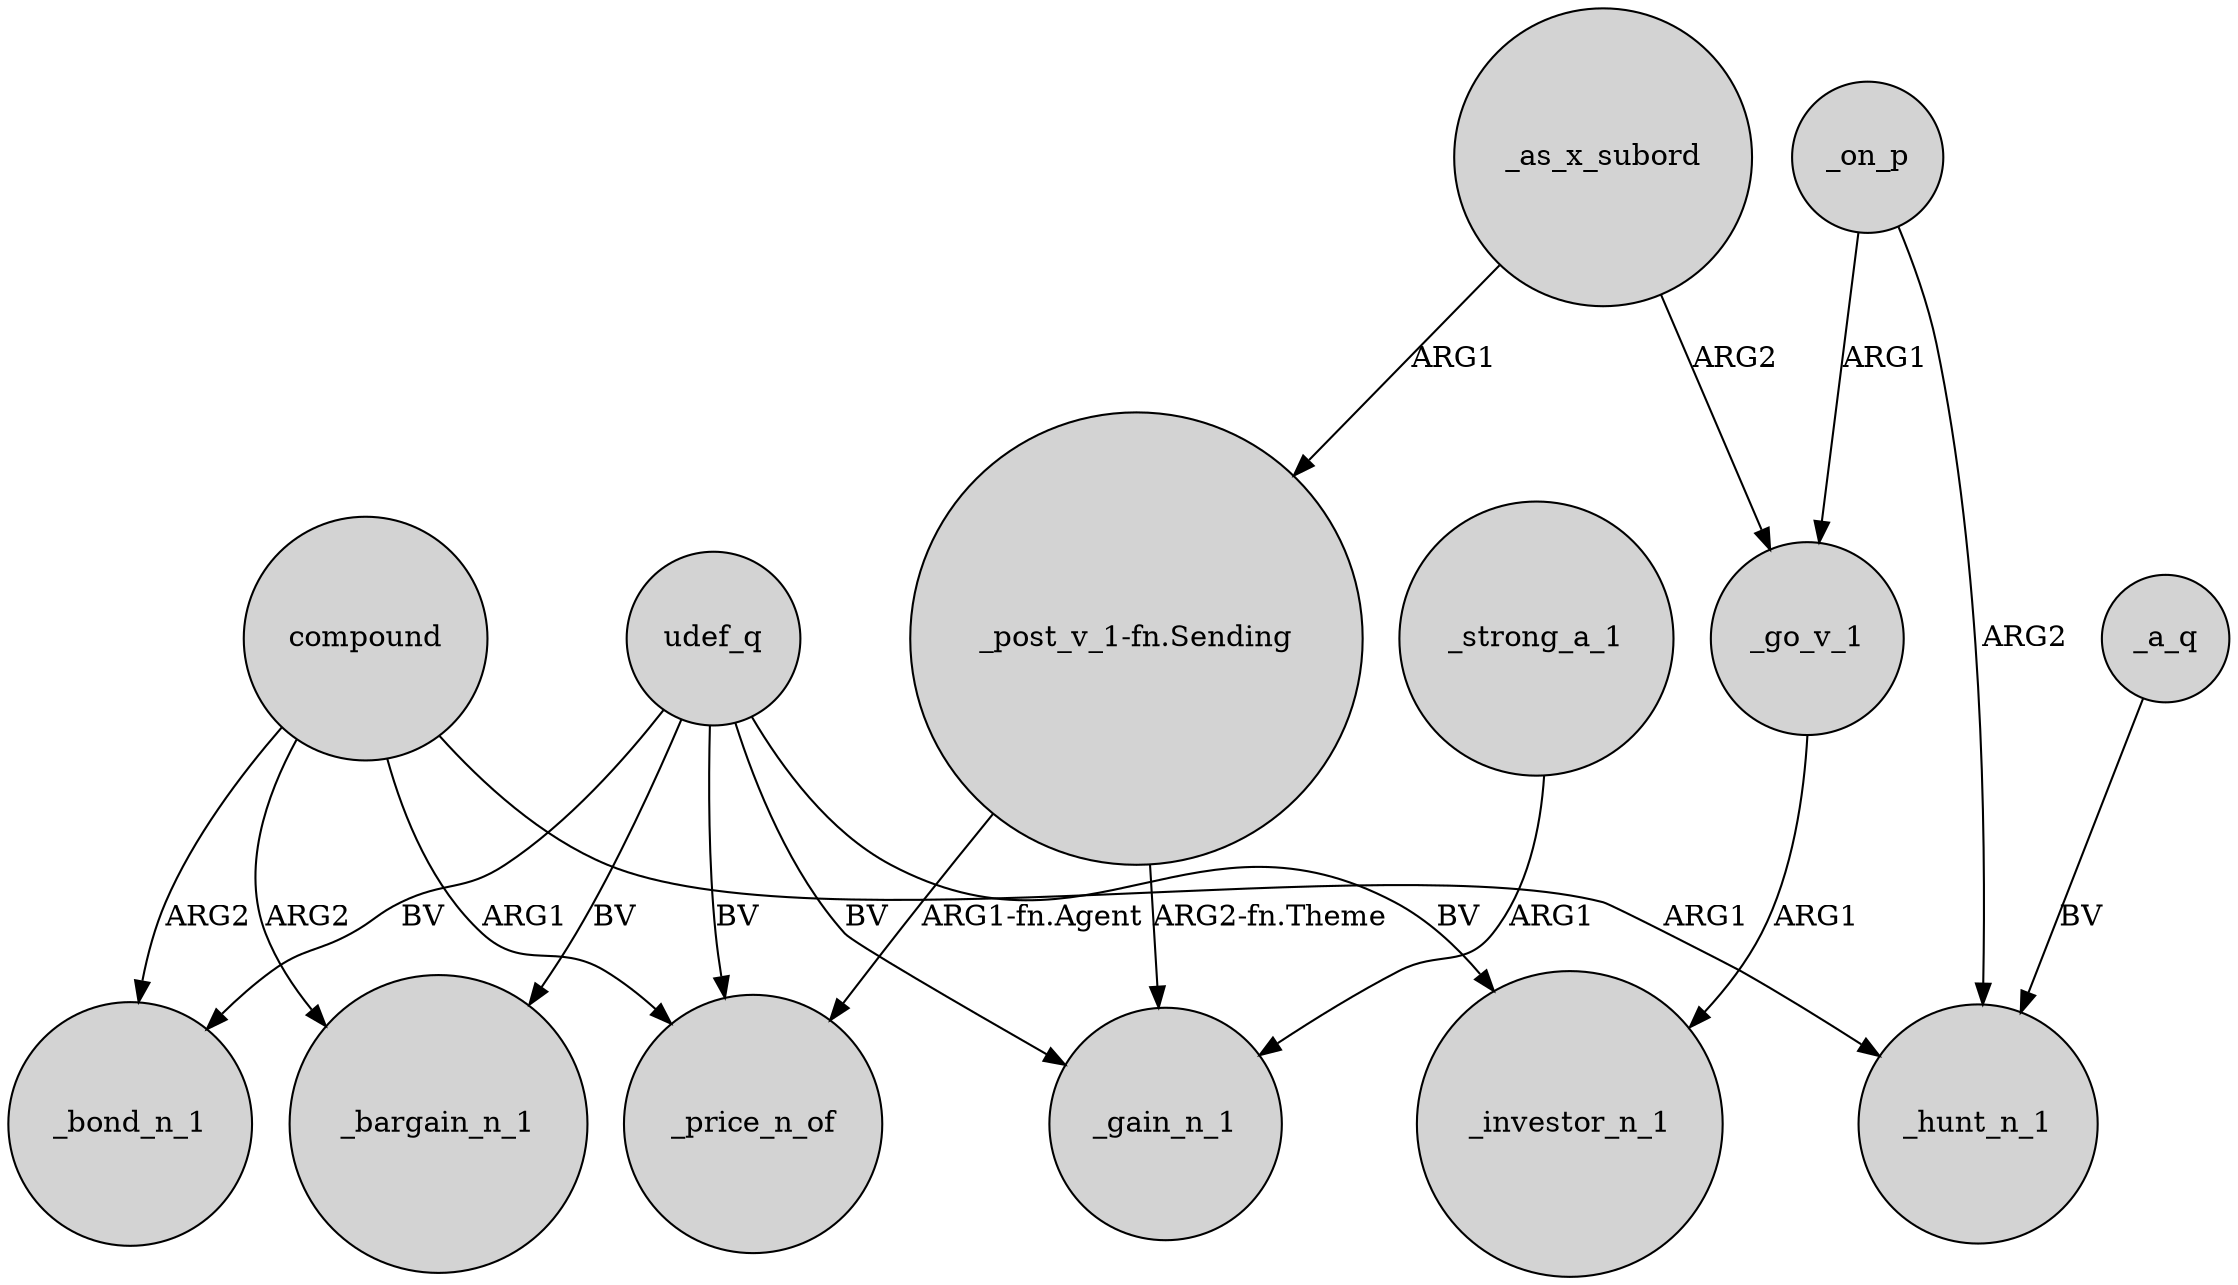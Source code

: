 digraph {
	node [shape=circle style=filled]
	compound -> _bond_n_1 [label=ARG2]
	_as_x_subord -> _go_v_1 [label=ARG2]
	udef_q -> _bond_n_1 [label=BV]
	_as_x_subord -> "_post_v_1-fn.Sending" [label=ARG1]
	"_post_v_1-fn.Sending" -> _price_n_of [label="ARG1-fn.Agent"]
	_strong_a_1 -> _gain_n_1 [label=ARG1]
	_go_v_1 -> _investor_n_1 [label=ARG1]
	udef_q -> _price_n_of [label=BV]
	compound -> _hunt_n_1 [label=ARG1]
	"_post_v_1-fn.Sending" -> _gain_n_1 [label="ARG2-fn.Theme"]
	compound -> _price_n_of [label=ARG1]
	udef_q -> _investor_n_1 [label=BV]
	_on_p -> _hunt_n_1 [label=ARG2]
	udef_q -> _gain_n_1 [label=BV]
	compound -> _bargain_n_1 [label=ARG2]
	_on_p -> _go_v_1 [label=ARG1]
	_a_q -> _hunt_n_1 [label=BV]
	udef_q -> _bargain_n_1 [label=BV]
}
